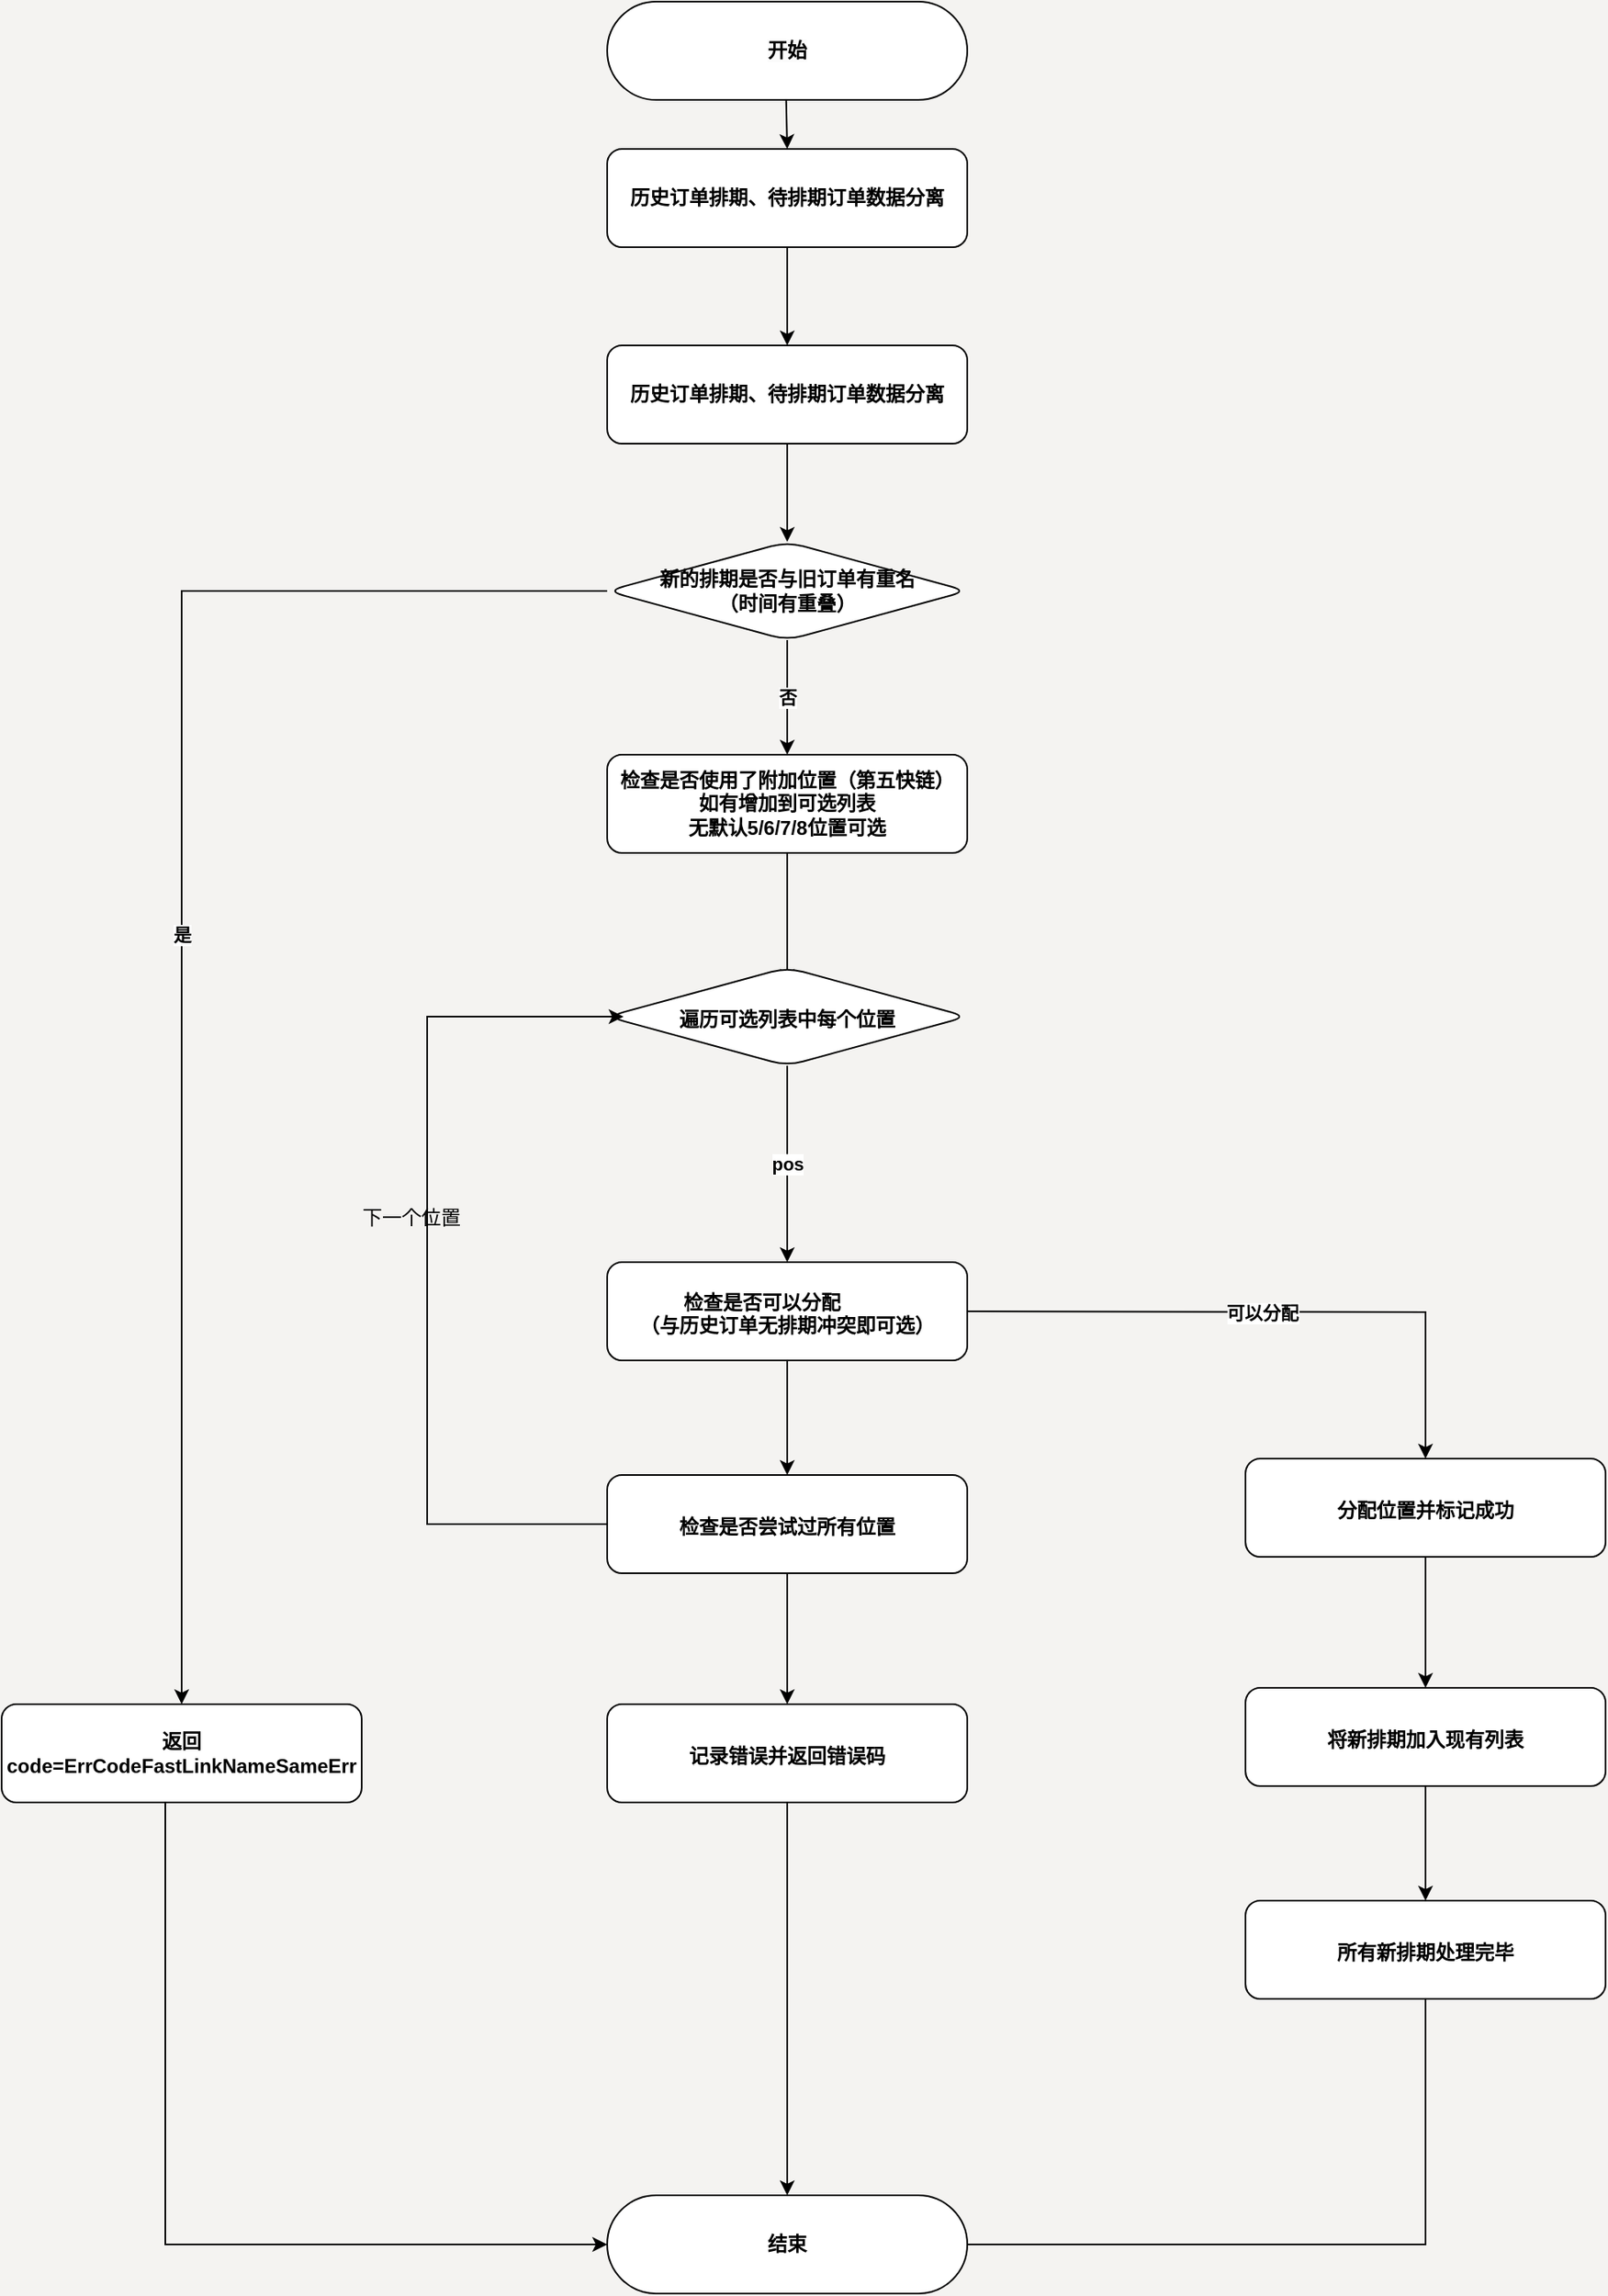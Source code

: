 <mxfile version="24.8.6">
  <diagram id="C5RBs43oDa-KdzZeNtuy" name="Page-1">
    <mxGraphModel dx="3004" dy="1205" grid="1" gridSize="10" guides="1" tooltips="1" connect="1" arrows="1" fold="1" page="1" pageScale="1" pageWidth="827" pageHeight="1169" background="#f4f3f1" math="0" shadow="0">
      <root>
        <mxCell id="WIyWlLk6GJQsqaUBKTNV-0" />
        <mxCell id="WIyWlLk6GJQsqaUBKTNV-1" parent="WIyWlLk6GJQsqaUBKTNV-0" />
        <mxCell id="YaLutMvPSZ33mndmcyX8-17" value="" style="edgeStyle=orthogonalEdgeStyle;rounded=0;orthogonalLoop=1;jettySize=auto;html=1;fixDash=1;snapToPoint=1;enumerate=0;comic=0;fontStyle=1" edge="1" parent="WIyWlLk6GJQsqaUBKTNV-1" target="WIyWlLk6GJQsqaUBKTNV-11">
          <mxGeometry relative="1" as="geometry">
            <mxPoint x="209.333" y="140" as="sourcePoint" />
          </mxGeometry>
        </mxCell>
        <mxCell id="YaLutMvPSZ33mndmcyX8-1" value="" style="edgeStyle=orthogonalEdgeStyle;rounded=0;orthogonalLoop=1;jettySize=auto;html=1;fixDash=1;snapToPoint=1;enumerate=0;comic=0;fontStyle=1" edge="1" parent="WIyWlLk6GJQsqaUBKTNV-1" source="WIyWlLk6GJQsqaUBKTNV-11" target="YaLutMvPSZ33mndmcyX8-0">
          <mxGeometry relative="1" as="geometry" />
        </mxCell>
        <mxCell id="WIyWlLk6GJQsqaUBKTNV-11" value="历史订单排期、待排期订单数据分离" style="rounded=1;whiteSpace=wrap;html=1;fontSize=12;glass=0;strokeWidth=1;shadow=0;fixDash=1;snapToPoint=1;enumerate=0;comic=0;fontStyle=1" parent="WIyWlLk6GJQsqaUBKTNV-1" vertex="1">
          <mxGeometry x="100" y="170" width="220" height="60" as="geometry" />
        </mxCell>
        <mxCell id="YaLutMvPSZ33mndmcyX8-5" value="" style="edgeStyle=orthogonalEdgeStyle;rounded=0;orthogonalLoop=1;jettySize=auto;html=1;fixDash=1;snapToPoint=1;enumerate=0;comic=0;fontStyle=1" edge="1" parent="WIyWlLk6GJQsqaUBKTNV-1" source="YaLutMvPSZ33mndmcyX8-0" target="YaLutMvPSZ33mndmcyX8-4">
          <mxGeometry relative="1" as="geometry" />
        </mxCell>
        <mxCell id="YaLutMvPSZ33mndmcyX8-0" value="历史订单排期、待排期订单数据分离" style="rounded=1;whiteSpace=wrap;html=1;fontSize=12;glass=0;strokeWidth=1;shadow=0;fixDash=1;snapToPoint=1;enumerate=0;comic=0;fontStyle=1" vertex="1" parent="WIyWlLk6GJQsqaUBKTNV-1">
          <mxGeometry x="100" y="290" width="220" height="60" as="geometry" />
        </mxCell>
        <mxCell id="YaLutMvPSZ33mndmcyX8-7" value="" style="edgeStyle=orthogonalEdgeStyle;rounded=0;orthogonalLoop=1;jettySize=auto;html=1;fixDash=1;snapToPoint=1;enumerate=0;comic=0;fontStyle=1" edge="1" parent="WIyWlLk6GJQsqaUBKTNV-1" source="YaLutMvPSZ33mndmcyX8-4" target="YaLutMvPSZ33mndmcyX8-6">
          <mxGeometry relative="1" as="geometry" />
        </mxCell>
        <mxCell id="YaLutMvPSZ33mndmcyX8-8" value="是" style="edgeLabel;html=1;align=center;verticalAlign=middle;resizable=0;points=[];fixDash=1;snapToPoint=1;enumerate=0;comic=0;fontStyle=1" vertex="1" connectable="0" parent="YaLutMvPSZ33mndmcyX8-7">
          <mxGeometry relative="1" as="geometry">
            <mxPoint as="offset" />
          </mxGeometry>
        </mxCell>
        <mxCell id="YaLutMvPSZ33mndmcyX8-10" value="" style="edgeStyle=orthogonalEdgeStyle;rounded=0;orthogonalLoop=1;jettySize=auto;html=1;fixDash=1;snapToPoint=1;enumerate=0;comic=0;fontStyle=1" edge="1" parent="WIyWlLk6GJQsqaUBKTNV-1" source="YaLutMvPSZ33mndmcyX8-4" target="YaLutMvPSZ33mndmcyX8-9">
          <mxGeometry relative="1" as="geometry" />
        </mxCell>
        <mxCell id="YaLutMvPSZ33mndmcyX8-11" value="否" style="edgeLabel;html=1;align=center;verticalAlign=middle;resizable=0;points=[];fixDash=1;snapToPoint=1;enumerate=0;comic=0;fontStyle=1" vertex="1" connectable="0" parent="YaLutMvPSZ33mndmcyX8-10">
          <mxGeometry relative="1" as="geometry">
            <mxPoint as="offset" />
          </mxGeometry>
        </mxCell>
        <mxCell id="YaLutMvPSZ33mndmcyX8-4" value="新的排期是否与旧订单有重名&lt;div&gt;（时间有重叠）&lt;/div&gt;" style="rhombus;whiteSpace=wrap;html=1;rounded=1;glass=0;strokeWidth=1;shadow=0;fixDash=1;snapToPoint=1;enumerate=0;comic=0;fontStyle=1" vertex="1" parent="WIyWlLk6GJQsqaUBKTNV-1">
          <mxGeometry x="100" y="410" width="220" height="60" as="geometry" />
        </mxCell>
        <mxCell id="YaLutMvPSZ33mndmcyX8-58" value="" style="edgeStyle=orthogonalEdgeStyle;rounded=0;orthogonalLoop=1;jettySize=auto;html=1;fixDash=1;snapToPoint=1;entryX=0.218;entryY=0.295;entryDx=0;entryDy=0;entryPerimeter=0;enumerate=0;comic=0;fontStyle=1" edge="1" parent="WIyWlLk6GJQsqaUBKTNV-1">
          <mxGeometry relative="1" as="geometry">
            <mxPoint x="-180.002" y="1180.005" as="sourcePoint" />
            <mxPoint x="100" y="1450" as="targetPoint" />
            <Array as="points">
              <mxPoint x="-170" y="1180" />
              <mxPoint x="-170" y="1450" />
            </Array>
          </mxGeometry>
        </mxCell>
        <mxCell id="YaLutMvPSZ33mndmcyX8-6" value="返回code=ErrCodeFastLinkNameSameErr" style="whiteSpace=wrap;html=1;rounded=1;glass=0;strokeWidth=1;shadow=0;fixDash=1;snapToPoint=1;enumerate=0;comic=0;fontStyle=1" vertex="1" parent="WIyWlLk6GJQsqaUBKTNV-1">
          <mxGeometry x="-270" y="1120" width="220" height="60" as="geometry" />
        </mxCell>
        <mxCell id="YaLutMvPSZ33mndmcyX8-13" value="" style="edgeStyle=orthogonalEdgeStyle;rounded=0;orthogonalLoop=1;jettySize=auto;html=1;fixDash=1;snapToPoint=1;enumerate=0;comic=0;fontStyle=1" edge="1" parent="WIyWlLk6GJQsqaUBKTNV-1" source="YaLutMvPSZ33mndmcyX8-9">
          <mxGeometry relative="1" as="geometry">
            <mxPoint x="210" y="680" as="targetPoint" />
          </mxGeometry>
        </mxCell>
        <mxCell id="YaLutMvPSZ33mndmcyX8-9" value="检查是否使用了附加位置（第五快链）&lt;div&gt;如有增加到可选列表&lt;/div&gt;&lt;div&gt;无默认5/6/7/8位置可选&lt;/div&gt;" style="whiteSpace=wrap;html=1;rounded=1;glass=0;strokeWidth=1;shadow=0;fixDash=1;snapToPoint=1;enumerate=0;comic=0;fontStyle=1" vertex="1" parent="WIyWlLk6GJQsqaUBKTNV-1">
          <mxGeometry x="100" y="540" width="220" height="60" as="geometry" />
        </mxCell>
        <mxCell id="YaLutMvPSZ33mndmcyX8-24" value="" style="edgeStyle=orthogonalEdgeStyle;rounded=0;orthogonalLoop=1;jettySize=auto;html=1;entryDx=0;entryDy=0;fixDash=1;snapToPoint=1;enumerate=0;comic=0;fontStyle=1" edge="1" parent="WIyWlLk6GJQsqaUBKTNV-1" target="YaLutMvPSZ33mndmcyX8-23">
          <mxGeometry relative="1" as="geometry">
            <mxPoint x="310" y="880" as="sourcePoint" />
            <mxPoint x="790.043" y="945" as="targetPoint" />
          </mxGeometry>
        </mxCell>
        <mxCell id="YaLutMvPSZ33mndmcyX8-25" value="可以分配" style="edgeLabel;html=1;align=center;verticalAlign=middle;resizable=0;points=[];fixDash=1;snapToPoint=1;enumerate=0;comic=0;fontStyle=1" vertex="1" connectable="0" parent="YaLutMvPSZ33mndmcyX8-24">
          <mxGeometry relative="1" as="geometry">
            <mxPoint as="offset" />
          </mxGeometry>
        </mxCell>
        <mxCell id="YaLutMvPSZ33mndmcyX8-42" value="" style="edgeStyle=orthogonalEdgeStyle;rounded=0;orthogonalLoop=1;jettySize=auto;html=1;fixDash=1;snapToPoint=1;enumerate=0;comic=0;fontStyle=1" edge="1" parent="WIyWlLk6GJQsqaUBKTNV-1" source="YaLutMvPSZ33mndmcyX8-23" target="YaLutMvPSZ33mndmcyX8-41">
          <mxGeometry relative="1" as="geometry" />
        </mxCell>
        <mxCell id="YaLutMvPSZ33mndmcyX8-23" value="&lt;p class=&quot;p1&quot; style=&quot;margin: 0px; font-variant-numeric: normal; font-variant-east-asian: normal; font-variant-alternates: normal; font-size-adjust: none; font-kerning: auto; font-optical-sizing: auto; font-feature-settings: normal; font-variation-settings: normal; font-variant-position: normal; font-stretch: normal; line-height: normal; text-align: start;&quot;&gt;分配位置并标记成功&lt;/p&gt;" style="whiteSpace=wrap;html=1;rounded=1;glass=0;strokeWidth=1;shadow=0;fixDash=1;snapToPoint=1;enumerate=0;comic=0;fontStyle=1" vertex="1" parent="WIyWlLk6GJQsqaUBKTNV-1">
          <mxGeometry x="490" y="970" width="220" height="60" as="geometry" />
        </mxCell>
        <mxCell id="YaLutMvPSZ33mndmcyX8-52" value="" style="edgeStyle=orthogonalEdgeStyle;rounded=0;orthogonalLoop=1;jettySize=auto;html=1;fixDash=1;snapToPoint=1;enumerate=0;comic=0;fontStyle=1" edge="1" parent="WIyWlLk6GJQsqaUBKTNV-1" source="YaLutMvPSZ33mndmcyX8-26" target="YaLutMvPSZ33mndmcyX8-51">
          <mxGeometry relative="1" as="geometry" />
        </mxCell>
        <mxCell id="YaLutMvPSZ33mndmcyX8-26" value="&lt;p class=&quot;p1&quot; style=&quot;margin: 0px; font-variant-numeric: normal; font-variant-east-asian: normal; font-variant-alternates: normal; font-size-adjust: none; font-kerning: auto; font-optical-sizing: auto; font-feature-settings: normal; font-variation-settings: normal; font-variant-position: normal; font-stretch: normal; line-height: normal; text-align: start;&quot;&gt;检查是否尝试过所有位置&lt;/p&gt;" style="whiteSpace=wrap;html=1;rounded=1;glass=0;strokeWidth=1;shadow=0;fixDash=1;snapToPoint=1;enumerate=0;comic=0;fontStyle=1" vertex="1" parent="WIyWlLk6GJQsqaUBKTNV-1">
          <mxGeometry x="100" y="980" width="220" height="60" as="geometry" />
        </mxCell>
        <mxCell id="YaLutMvPSZ33mndmcyX8-37" value="" style="edgeStyle=orthogonalEdgeStyle;rounded=0;orthogonalLoop=1;jettySize=auto;html=1;fixDash=1;snapToPoint=1;enumerate=0;comic=0;fontStyle=1" edge="1" parent="WIyWlLk6GJQsqaUBKTNV-1" source="YaLutMvPSZ33mndmcyX8-30" target="YaLutMvPSZ33mndmcyX8-36">
          <mxGeometry relative="1" as="geometry" />
        </mxCell>
        <mxCell id="YaLutMvPSZ33mndmcyX8-59" value="pos" style="edgeLabel;html=1;align=center;verticalAlign=middle;resizable=0;points=[];fixDash=1;snapToPoint=1;enumerate=0;comic=0;fontStyle=1" vertex="1" connectable="0" parent="YaLutMvPSZ33mndmcyX8-37">
          <mxGeometry relative="1" as="geometry">
            <mxPoint as="offset" />
          </mxGeometry>
        </mxCell>
        <mxCell id="YaLutMvPSZ33mndmcyX8-30" value="&lt;p class=&quot;p1&quot; style=&quot;font-variant-numeric: normal; font-variant-east-asian: normal; font-variant-alternates: normal; font-size-adjust: none; font-kerning: auto; font-optical-sizing: auto; font-feature-settings: normal; font-variation-settings: normal; font-variant-position: normal; font-stretch: normal; line-height: normal; margin: 0px; text-align: start;&quot;&gt;&lt;span style=&quot;text-align: center;&quot;&gt;遍历可选列表中每个位置&lt;/span&gt;&lt;/p&gt;" style="rhombus;whiteSpace=wrap;html=1;rounded=1;glass=0;strokeWidth=1;shadow=0;fixDash=1;snapToPoint=1;enumerate=0;comic=0;fontStyle=1" vertex="1" parent="WIyWlLk6GJQsqaUBKTNV-1">
          <mxGeometry x="100" y="670" width="220" height="60" as="geometry" />
        </mxCell>
        <mxCell id="YaLutMvPSZ33mndmcyX8-40" value="" style="edgeStyle=orthogonalEdgeStyle;rounded=0;orthogonalLoop=1;jettySize=auto;html=1;entryDx=0;entryDy=0;entryPerimeter=0;fixDash=1;snapToPoint=1;enumerate=0;comic=0;fontStyle=1" edge="1" parent="WIyWlLk6GJQsqaUBKTNV-1" source="YaLutMvPSZ33mndmcyX8-36" target="YaLutMvPSZ33mndmcyX8-26">
          <mxGeometry relative="1" as="geometry">
            <mxPoint x="210" y="1020" as="targetPoint" />
          </mxGeometry>
        </mxCell>
        <mxCell id="YaLutMvPSZ33mndmcyX8-36" value="&lt;p class=&quot;p1&quot; style=&quot;font-variant-numeric: normal; font-variant-east-asian: normal; font-variant-alternates: normal; font-size-adjust: none; font-kerning: auto; font-optical-sizing: auto; font-feature-settings: normal; font-variation-settings: normal; font-variant-position: normal; font-stretch: normal; line-height: normal; margin: 0px; text-align: start;&quot;&gt;&lt;span style=&quot;white-space: pre;&quot;&gt;&#x9;&lt;/span&gt;检查是否可以分配&lt;/p&gt;&lt;div&gt;（与历史订单无排期冲突即可选）&lt;/div&gt;" style="whiteSpace=wrap;html=1;rounded=1;glass=0;strokeWidth=1;shadow=0;fixDash=1;snapToPoint=1;enumerate=0;comic=0;fontStyle=1" vertex="1" parent="WIyWlLk6GJQsqaUBKTNV-1">
          <mxGeometry x="100" y="850" width="220" height="60" as="geometry" />
        </mxCell>
        <mxCell id="YaLutMvPSZ33mndmcyX8-44" value="" style="edgeStyle=orthogonalEdgeStyle;rounded=0;orthogonalLoop=1;jettySize=auto;html=1;fixDash=1;snapToPoint=1;enumerate=0;comic=0;fontStyle=1" edge="1" parent="WIyWlLk6GJQsqaUBKTNV-1" source="YaLutMvPSZ33mndmcyX8-41" target="YaLutMvPSZ33mndmcyX8-43">
          <mxGeometry relative="1" as="geometry" />
        </mxCell>
        <mxCell id="YaLutMvPSZ33mndmcyX8-41" value="&lt;p class=&quot;p1&quot; style=&quot;margin: 0px; font-variant-numeric: normal; font-variant-east-asian: normal; font-variant-alternates: normal; font-size-adjust: none; font-kerning: auto; font-optical-sizing: auto; font-feature-settings: normal; font-variation-settings: normal; font-variant-position: normal; font-stretch: normal; line-height: normal; text-align: start;&quot;&gt;将新排期加入现有列表&lt;/p&gt;" style="whiteSpace=wrap;html=1;rounded=1;glass=0;strokeWidth=1;shadow=0;fixDash=1;snapToPoint=1;enumerate=0;comic=0;fontStyle=1" vertex="1" parent="WIyWlLk6GJQsqaUBKTNV-1">
          <mxGeometry x="490" y="1110" width="220" height="60" as="geometry" />
        </mxCell>
        <mxCell id="YaLutMvPSZ33mndmcyX8-47" value="" style="edgeStyle=orthogonalEdgeStyle;rounded=0;orthogonalLoop=1;jettySize=auto;html=1;exitDx=0;exitDy=0;fixDash=1;snapToPoint=1;enumerate=0;comic=0;fontStyle=1" edge="1" parent="WIyWlLk6GJQsqaUBKTNV-1" source="YaLutMvPSZ33mndmcyX8-43">
          <mxGeometry relative="1" as="geometry">
            <mxPoint x="587.5" y="1300" as="sourcePoint" />
            <mxPoint x="277.5" y="1450" as="targetPoint" />
            <Array as="points">
              <mxPoint x="600" y="1450" />
            </Array>
          </mxGeometry>
        </mxCell>
        <mxCell id="YaLutMvPSZ33mndmcyX8-43" value="&lt;p class=&quot;p1&quot; style=&quot;margin: 0px; font-variant-numeric: normal; font-variant-east-asian: normal; font-variant-alternates: normal; font-size-adjust: none; font-kerning: auto; font-optical-sizing: auto; font-feature-settings: normal; font-variation-settings: normal; font-variant-position: normal; font-stretch: normal; line-height: normal; text-align: start;&quot;&gt;所有新排期处理完毕&lt;/p&gt;" style="whiteSpace=wrap;html=1;rounded=1;glass=0;strokeWidth=1;shadow=0;fixDash=1;snapToPoint=1;enumerate=0;comic=0;fontStyle=1" vertex="1" parent="WIyWlLk6GJQsqaUBKTNV-1">
          <mxGeometry x="490" y="1240" width="220" height="60" as="geometry" />
        </mxCell>
        <mxCell id="YaLutMvPSZ33mndmcyX8-45" value="结束" style="html=1;dashed=0;whiteSpace=wrap;shape=mxgraph.dfd.start;fixDash=1;snapToPoint=1;enumerate=0;comic=0;fontStyle=1" vertex="1" parent="WIyWlLk6GJQsqaUBKTNV-1">
          <mxGeometry x="100" y="1420" width="220" height="60" as="geometry" />
        </mxCell>
        <mxCell id="YaLutMvPSZ33mndmcyX8-54" value="" style="edgeStyle=orthogonalEdgeStyle;rounded=0;orthogonalLoop=1;jettySize=auto;html=1;entryDx=0;entryDy=-30.0;entryPerimeter=0;fixDash=1;snapToPoint=1;enumerate=0;comic=0;fontStyle=1" edge="1" parent="WIyWlLk6GJQsqaUBKTNV-1" source="YaLutMvPSZ33mndmcyX8-51" target="YaLutMvPSZ33mndmcyX8-45">
          <mxGeometry relative="1" as="geometry">
            <mxPoint x="193" y="1410" as="targetPoint" />
          </mxGeometry>
        </mxCell>
        <mxCell id="YaLutMvPSZ33mndmcyX8-51" value="&lt;p class=&quot;p1&quot; style=&quot;margin: 0px; font-variant-numeric: normal; font-variant-east-asian: normal; font-variant-alternates: normal; font-size-adjust: none; font-kerning: auto; font-optical-sizing: auto; font-feature-settings: normal; font-variation-settings: normal; font-variant-position: normal; font-stretch: normal; line-height: normal; text-align: start;&quot;&gt;记录错误并返回错误码&lt;/p&gt;" style="whiteSpace=wrap;html=1;rounded=1;glass=0;strokeWidth=1;shadow=0;fixDash=1;snapToPoint=1;enumerate=0;comic=0;fontStyle=1" vertex="1" parent="WIyWlLk6GJQsqaUBKTNV-1">
          <mxGeometry x="100" y="1120" width="220" height="60" as="geometry" />
        </mxCell>
        <mxCell id="YaLutMvPSZ33mndmcyX8-60" value="&lt;meta charset=&quot;utf-8&quot;&gt;&lt;span style=&quot;color: rgb(0, 0, 0); font-family: Helvetica; font-size: 12px; font-style: normal; font-variant-ligatures: normal; font-variant-caps: normal; font-weight: 700; letter-spacing: normal; orphans: 2; text-align: center; text-indent: 0px; text-transform: none; widows: 2; word-spacing: 0px; -webkit-text-stroke-width: 0px; white-space: normal; background-color: rgb(251, 251, 251); text-decoration-thickness: initial; text-decoration-style: initial; text-decoration-color: initial; display: inline !important; float: none;&quot;&gt;开始&lt;/span&gt;" style="html=1;dashed=0;whiteSpace=wrap;shape=mxgraph.dfd.start" vertex="1" parent="WIyWlLk6GJQsqaUBKTNV-1">
          <mxGeometry x="100" y="80" width="220" height="60" as="geometry" />
        </mxCell>
        <mxCell id="YaLutMvPSZ33mndmcyX8-61" value="" style="endArrow=classic;html=1;rounded=0;entryX=0;entryY=0.5;entryDx=0;entryDy=0;" edge="1" parent="WIyWlLk6GJQsqaUBKTNV-1">
          <mxGeometry width="50" height="50" relative="1" as="geometry">
            <mxPoint x="100" y="1010" as="sourcePoint" />
            <mxPoint x="110" y="700" as="targetPoint" />
            <Array as="points">
              <mxPoint x="-10" y="1010" />
              <mxPoint x="-10" y="700" />
            </Array>
          </mxGeometry>
        </mxCell>
        <mxCell id="YaLutMvPSZ33mndmcyX8-62" value="下一个位置" style="text;html=1;align=center;verticalAlign=middle;resizable=0;points=[];autosize=1;strokeColor=none;fillColor=none;" vertex="1" parent="WIyWlLk6GJQsqaUBKTNV-1">
          <mxGeometry x="-60" y="808" width="80" height="30" as="geometry" />
        </mxCell>
      </root>
    </mxGraphModel>
  </diagram>
</mxfile>
